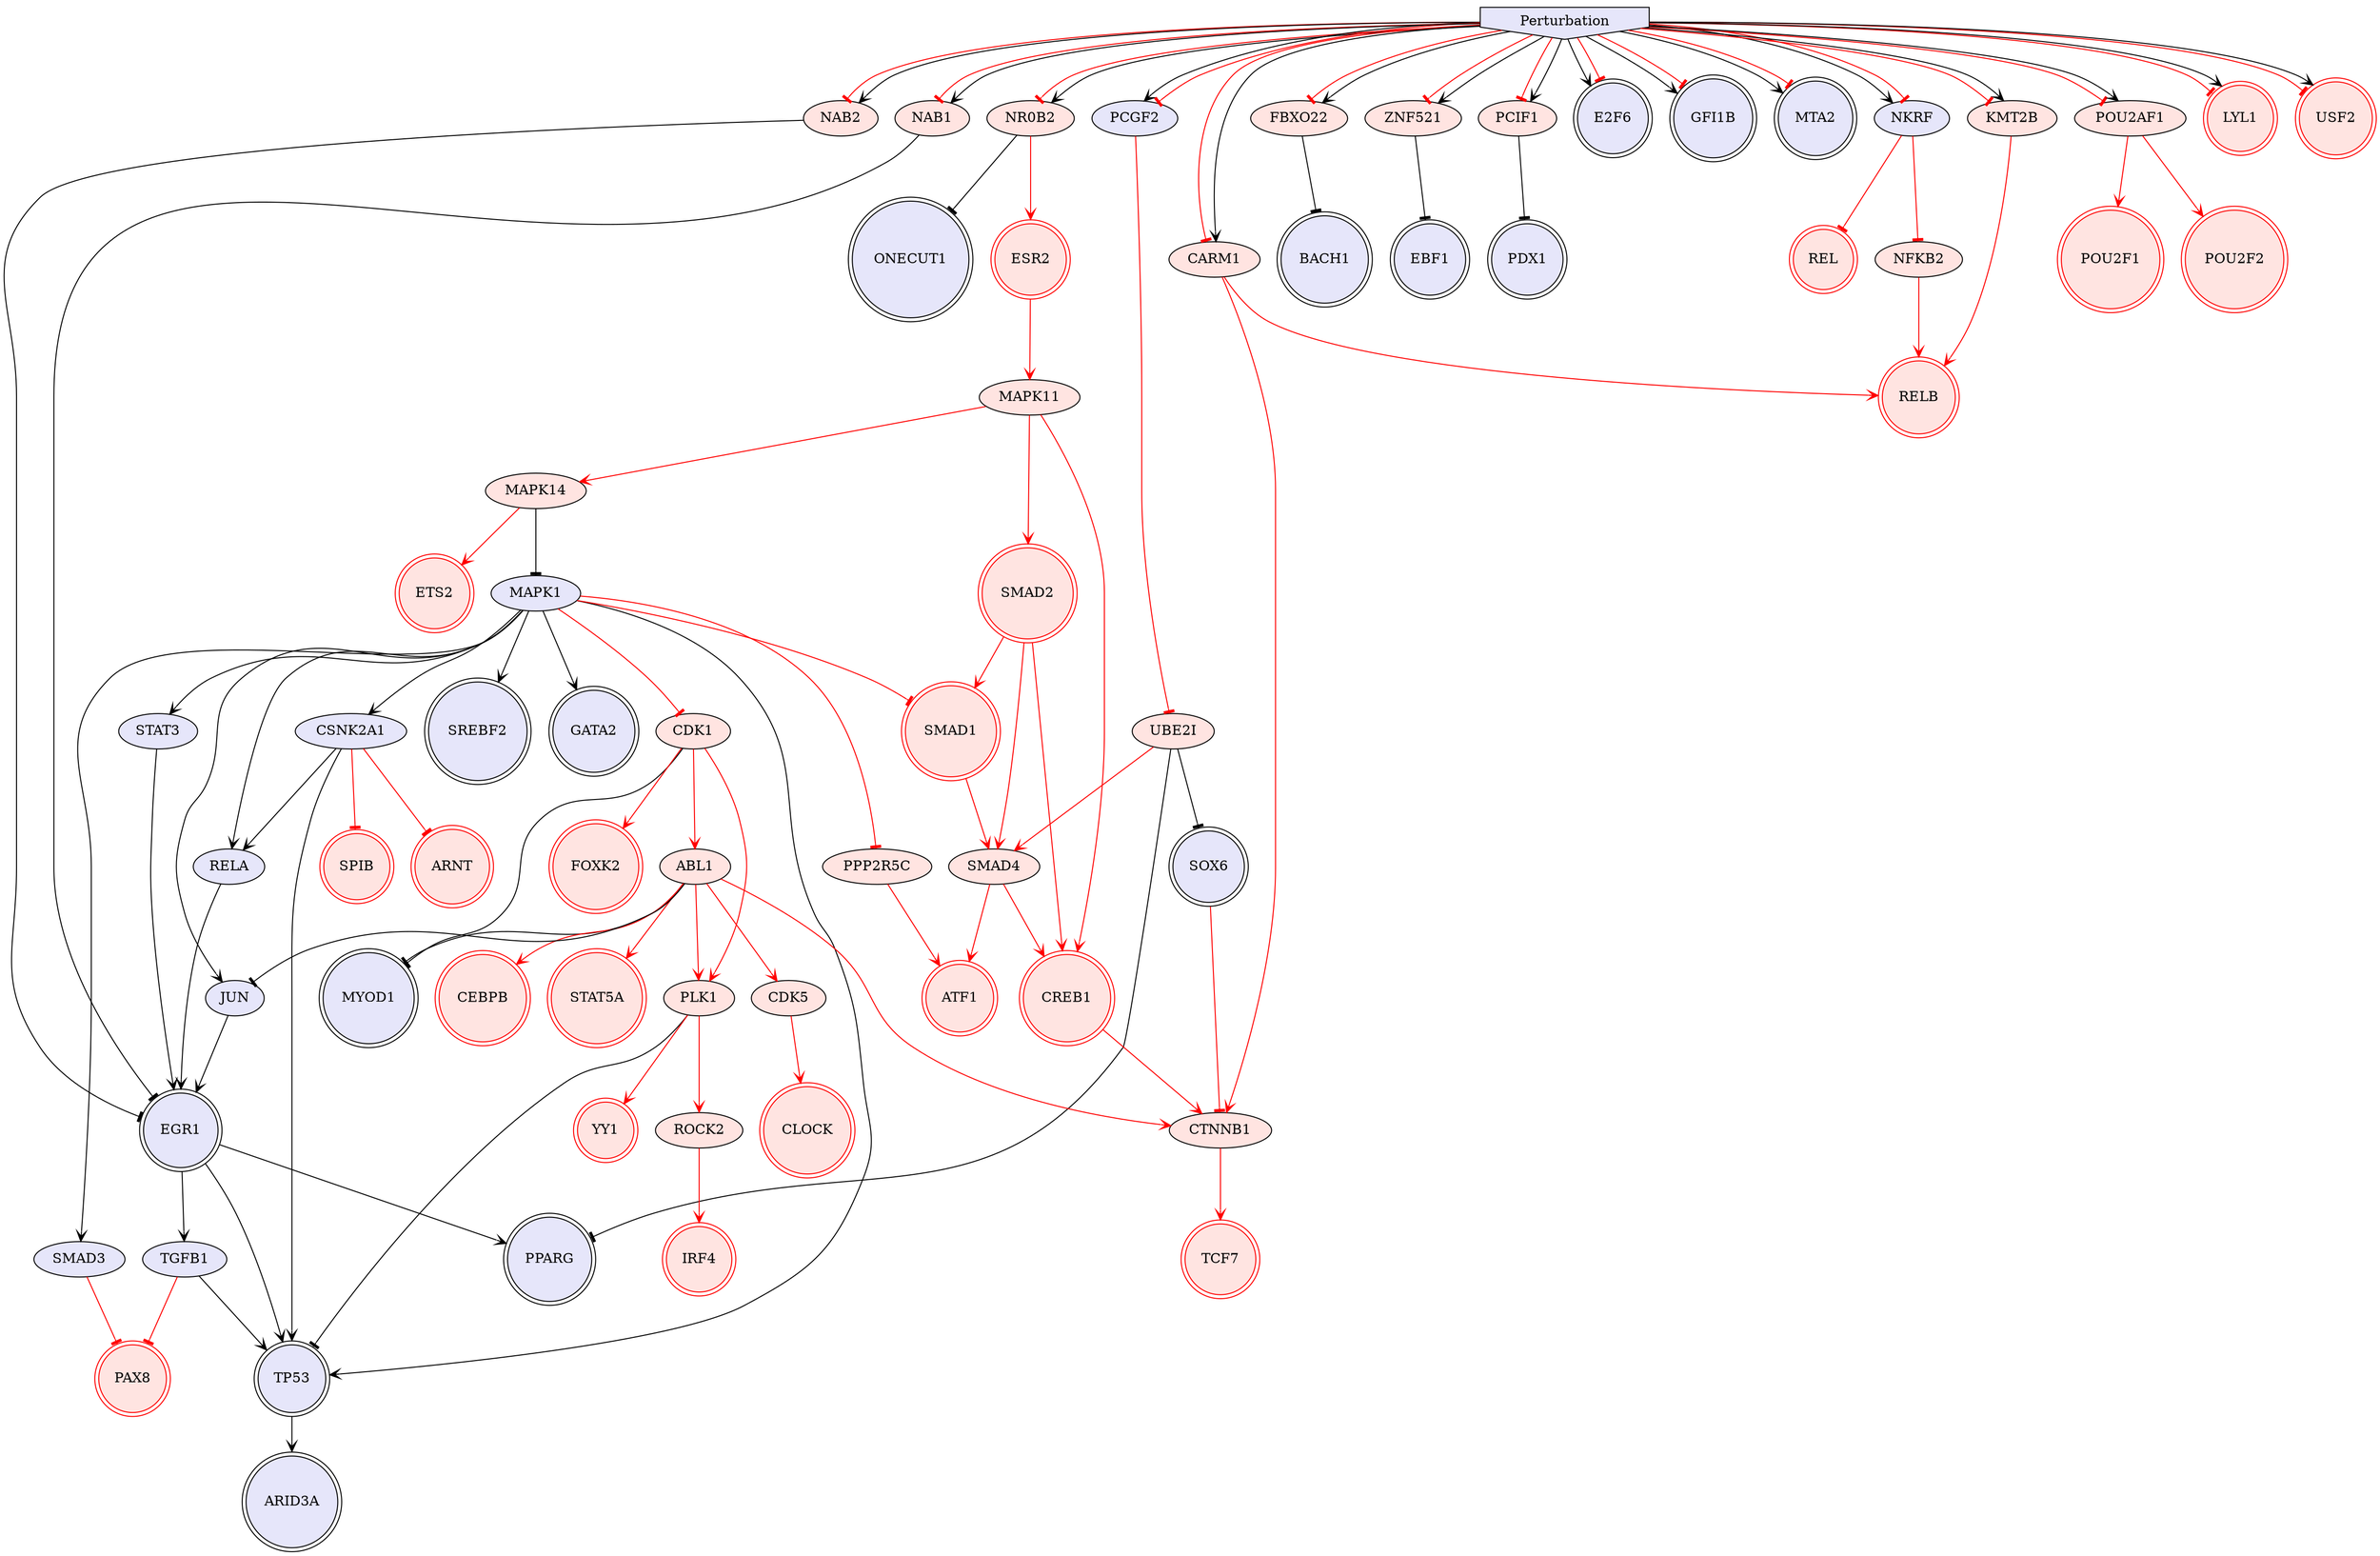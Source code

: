 digraph {

TP53->ARID3A [penwidth=1, color=black, arrowhead="vee"]
MAPK14->MAPK1 [penwidth=1, color=black, arrowhead="tee"]
UBE2I->PPARG [penwidth=1, color=black, arrowhead="tee"]
EGR1->PPARG [penwidth=1, color=black, arrowhead="vee"]
NAB2->EGR1 [penwidth=1, color=black, arrowhead="tee"]
EGR1->TGFB1 [penwidth=1, color=black, arrowhead="vee"]
EGR1->TP53 [penwidth=1, color=black, arrowhead="vee"]
NR0B2->ONECUT1 [penwidth=1, color=black, arrowhead="tee"]
CDK1->MYOD1 [penwidth=1, color=black, arrowhead="tee"]
UBE2I->SOX6 [penwidth=1, color=black, arrowhead="tee"]
FBXO22->BACH1 [penwidth=1, color=black, arrowhead="tee"]
ABL1->MYOD1 [penwidth=1, color=black, arrowhead="tee"]
MAPK1->SREBF2 [penwidth=1, color=black, arrowhead="vee"]
ZNF521->EBF1 [penwidth=1, color=black, arrowhead="tee"]
CSNK2A1->TP53 [penwidth=1, color=black, arrowhead="vee"]
MAPK1->CSNK2A1 [penwidth=1, color=black, arrowhead="vee"]
PLK1->TP53 [penwidth=1, color=black, arrowhead="tee"]
MAPK1->TP53 [penwidth=1, color=black, arrowhead="vee"]
TGFB1->TP53 [penwidth=1, color=black, arrowhead="vee"]
MAPK1->GATA2 [penwidth=1, color=black, arrowhead="vee"]
PCIF1->PDX1 [penwidth=1, color=black, arrowhead="tee"]
Perturbation->E2F6 [penwidth=1, color=black, arrowhead="vee"]
Perturbation->GFI1B [penwidth=1, color=black, arrowhead="vee"]
Perturbation->MTA2 [penwidth=1, color=black, arrowhead="vee"]
Perturbation->NKRF [penwidth=1, color=black, arrowhead="vee"]
Perturbation->PCGF2 [penwidth=1, color=black, arrowhead="vee"]
KMT2B->RELB [penwidth=1, color=red, arrowhead="vee"]
NKRF->REL [penwidth=1, color=red, arrowhead="tee"]
ABL1->CTNNB1 [penwidth=1, color=red, arrowhead="vee"]
MAPK1->CDK1 [penwidth=1, color=red, arrowhead="tee"]
ABL1->CDK5 [penwidth=1, color=red, arrowhead="vee"]
CTNNB1->TCF7 [penwidth=1, color=red, arrowhead="vee"]
SMAD2->CREB1 [penwidth=1, color=red, arrowhead="vee"]
CREB1->CTNNB1 [penwidth=1, color=red, arrowhead="vee"]
MAPK11->SMAD2 [penwidth=1, color=red, arrowhead="vee"]
NR0B2->ESR2 [penwidth=1, color=red, arrowhead="vee"]
PPP2R5C->ATF1 [penwidth=1, color=red, arrowhead="vee"]
PLK1->YY1 [penwidth=1, color=red, arrowhead="vee"]
MAPK1->PPP2R5C [penwidth=1, color=red, arrowhead="tee"]
MAPK1->SMAD1 [penwidth=1, color=red, arrowhead="tee"]
ROCK2->IRF4 [penwidth=1, color=red, arrowhead="vee"]
SOX6->CTNNB1 [penwidth=1, color=red, arrowhead="tee"]
TGFB1->PAX8 [penwidth=1, color=red, arrowhead="tee"]
CSNK2A1->SPIB [penwidth=1, color=red, arrowhead="tee"]
POU2AF1->POU2F1 [penwidth=1, color=red, arrowhead="vee"]
CDK1->FOXK2 [penwidth=1, color=red, arrowhead="vee"]
PCGF2->UBE2I [penwidth=1, color=red, arrowhead="tee"]
ABL1->CEBPB [penwidth=1, color=red, arrowhead="vee"]
CDK5->CLOCK [penwidth=1, color=red, arrowhead="vee"]
CSNK2A1->ARNT [penwidth=1, color=red, arrowhead="tee"]
ABL1->PLK1 [penwidth=1, color=red, arrowhead="vee"]
POU2AF1->POU2F2 [penwidth=1, color=red, arrowhead="vee"]
CDK1->ABL1 [penwidth=1, color=red, arrowhead="vee"]
MAPK11->CREB1 [penwidth=1, color=red, arrowhead="vee"]
PLK1->ROCK2 [penwidth=1, color=red, arrowhead="vee"]
CDK1->PLK1 [penwidth=1, color=red, arrowhead="vee"]
ABL1->STAT5A [penwidth=1, color=red, arrowhead="vee"]
MAPK14->ETS2 [penwidth=1, color=red, arrowhead="vee"]
SMAD2->SMAD1 [penwidth=1, color=red, arrowhead="vee"]
MAPK11->MAPK14 [penwidth=1, color=red, arrowhead="vee"]
ESR2->MAPK11 [penwidth=1, color=red, arrowhead="vee"]
Perturbation->FBXO22 [penwidth=1, color=red, arrowhead="tee"]
Perturbation->KMT2B [penwidth=1, color=red, arrowhead="tee"]
Perturbation->LYL1 [penwidth=1, color=red, arrowhead="tee"]
Perturbation->NAB2 [penwidth=1, color=red, arrowhead="tee"]
Perturbation->NR0B2 [penwidth=1, color=red, arrowhead="tee"]
Perturbation->PCIF1 [penwidth=1, color=red, arrowhead="tee"]
Perturbation->POU2AF1 [penwidth=1, color=red, arrowhead="tee"]
Perturbation->USF2 [penwidth=1, color=red, arrowhead="tee"]
Perturbation->ZNF521 [penwidth=1, color=red, arrowhead="tee"]
RELA->EGR1 [penwidth=1, color=black, arrowhead="vee"]
CSNK2A1->RELA [penwidth=1, color=black, arrowhead="vee"]
MAPK1->RELA [penwidth=1, color=black, arrowhead="vee"]
Perturbation->E2F6 [penwidth=1, color=red, arrowhead="tee"]
Perturbation->GFI1B [penwidth=1, color=red, arrowhead="tee"]
Perturbation->MTA2 [penwidth=1, color=red, arrowhead="tee"]
Perturbation->NKRF [penwidth=1, color=red, arrowhead="tee"]
Perturbation->PCGF2 [penwidth=1, color=red, arrowhead="tee"]
Perturbation->FBXO22 [penwidth=1, color=black, arrowhead="vee"]
Perturbation->KMT2B [penwidth=1, color=black, arrowhead="vee"]
Perturbation->LYL1 [penwidth=1, color=black, arrowhead="vee"]
Perturbation->NR0B2 [penwidth=1, color=black, arrowhead="vee"]
Perturbation->PCIF1 [penwidth=1, color=black, arrowhead="vee"]
Perturbation->POU2AF1 [penwidth=1, color=black, arrowhead="vee"]
Perturbation->USF2 [penwidth=1, color=black, arrowhead="vee"]
Perturbation->ZNF521 [penwidth=1, color=black, arrowhead="vee"]
MAPK1->JUN [penwidth=1, color=black, arrowhead="vee"]
ABL1->JUN [penwidth=1, color=black, arrowhead="tee"]
JUN->EGR1 [penwidth=1, color=black, arrowhead="vee"]
NKRF->NFKB2 [penwidth=1, color=red, arrowhead="tee"]
NFKB2->RELB [penwidth=1, color=red, arrowhead="vee"]
NAB1->EGR1 [penwidth=1, color=black, arrowhead="tee"]
SMAD4->CREB1 [penwidth=1, color=red, arrowhead="vee"]
SMAD2->SMAD4 [penwidth=1, color=red, arrowhead="vee"]
SMAD1->SMAD4 [penwidth=1, color=red, arrowhead="vee"]
SMAD4->ATF1 [penwidth=1, color=red, arrowhead="vee"]
UBE2I->SMAD4 [penwidth=1, color=red, arrowhead="vee"]
Perturbation->NAB1 [penwidth=1, color=red, arrowhead="tee"]
CARM1->RELB [penwidth=1, color=red, arrowhead="vee"]
CARM1->CTNNB1 [penwidth=1, color=red, arrowhead="vee"]
Perturbation->CARM1 [penwidth=1, color=red, arrowhead="tee"]
Perturbation->NAB1 [penwidth=1, color=black, arrowhead="vee"]
Perturbation->NAB2 [penwidth=1, color=black, arrowhead="vee"]
MAPK1->SMAD3 [penwidth=1, color=black, arrowhead="vee"]
SMAD3->PAX8 [penwidth=1, color=red, arrowhead="tee"]
Perturbation->CARM1 [penwidth=1, color=black, arrowhead="vee"]
STAT3->EGR1 [penwidth=1, color=black, arrowhead="vee"]
MAPK1->STAT3 [penwidth=1, color=black, arrowhead="vee"]
Perturbation [style=filled, color=black, fillcolor=lavender, shape=invhouse];
USF2 [style=filled, color=red, fillcolor=mistyrose, shape=doublecircle];
TCF7 [style=filled, color=red, fillcolor=mistyrose, shape=doublecircle];
GFI1B [style=filled, color=black, fillcolor=lavender, shape=doublecircle];
CREB1 [style=filled, color=red, fillcolor=mistyrose, shape=doublecircle];
E2F6 [style=filled, color=black, fillcolor=lavender, shape=doublecircle];
POU2F2 [style=filled, color=red, fillcolor=mistyrose, shape=doublecircle];
SREBF2 [style=filled, color=black, fillcolor=lavender, shape=doublecircle];
SPIB [style=filled, color=red, fillcolor=mistyrose, shape=doublecircle];
CLOCK [style=filled, color=red, fillcolor=mistyrose, shape=doublecircle];
RELB [style=filled, color=red, fillcolor=mistyrose, shape=doublecircle];
FOXK2 [style=filled, color=red, fillcolor=mistyrose, shape=doublecircle];
PAX8 [style=filled, color=red, fillcolor=mistyrose, shape=doublecircle];
ATF1 [style=filled, color=red, fillcolor=mistyrose, shape=doublecircle];
LYL1 [style=filled, color=red, fillcolor=mistyrose, shape=doublecircle];
MYOD1 [style=filled, color=black, fillcolor=lavender, shape=doublecircle];
IRF4 [style=filled, color=red, fillcolor=mistyrose, shape=doublecircle];
CEBPB [style=filled, color=red, fillcolor=mistyrose, shape=doublecircle];
BACH1 [style=filled, color=black, fillcolor=lavender, shape=doublecircle];
POU2F1 [style=filled, color=red, fillcolor=mistyrose, shape=doublecircle];
ONECUT1 [style=filled, color=black, fillcolor=lavender, shape=doublecircle];
EBF1 [style=filled, color=black, fillcolor=lavender, shape=doublecircle];
REL [style=filled, color=red, fillcolor=mistyrose, shape=doublecircle];
PDX1 [style=filled, color=black, fillcolor=lavender, shape=doublecircle];
EGR1 [style=filled, color=black, fillcolor=lavender, shape=doublecircle];
SMAD1 [style=filled, color=red, fillcolor=mistyrose, shape=doublecircle];
YY1 [style=filled, color=red, fillcolor=mistyrose, shape=doublecircle];
PPARG [style=filled, color=black, fillcolor=lavender, shape=doublecircle];
SOX6 [style=filled, color=black, fillcolor=lavender, shape=doublecircle];
ETS2 [style=filled, color=red, fillcolor=mistyrose, shape=doublecircle];
GATA2 [style=filled, color=black, fillcolor=lavender, shape=doublecircle];
STAT5A [style=filled, color=red, fillcolor=mistyrose, shape=doublecircle];
TP53 [style=filled, color=black, fillcolor=lavender, shape=doublecircle];
ESR2 [style=filled, color=red, fillcolor=mistyrose, shape=doublecircle];
MTA2 [style=filled, color=black, fillcolor=lavender, shape=doublecircle];
ARNT [style=filled, color=red, fillcolor=mistyrose, shape=doublecircle];
SMAD2 [style=filled, color=red, fillcolor=mistyrose, shape=doublecircle];
ARID3A [style=filled, color=black, fillcolor=lavender, shape=doublecircle];
MAPK14 [style=filled, fillcolor=mistyrose];
UBE2I [style=filled, fillcolor=mistyrose];
NAB2 [style=filled, fillcolor=mistyrose];
NR0B2 [style=filled, fillcolor=mistyrose];
CDK1 [style=filled, fillcolor=mistyrose];
FBXO22 [style=filled, fillcolor=mistyrose];
ABL1 [style=filled, fillcolor=mistyrose];
MAPK1 [style=filled, fillcolor=lavender];
ZNF521 [style=filled, fillcolor=mistyrose];
CSNK2A1 [style=filled, fillcolor=lavender];
PLK1 [style=filled, fillcolor=mistyrose];
TGFB1 [style=filled, fillcolor=lavender];
PCIF1 [style=filled, fillcolor=mistyrose];
KMT2B [style=filled, fillcolor=mistyrose];
NKRF [style=filled, fillcolor=lavender];
CTNNB1 [style=filled, fillcolor=mistyrose];
MAPK11 [style=filled, fillcolor=mistyrose];
PPP2R5C [style=filled, fillcolor=mistyrose];
ROCK2 [style=filled, fillcolor=mistyrose];
POU2AF1 [style=filled, fillcolor=mistyrose];
PCGF2 [style=filled, fillcolor=lavender];
CDK5 [style=filled, fillcolor=mistyrose];
RELA [style=filled, fillcolor=lavender];
JUN [style=filled, fillcolor=lavender];
NFKB2 [style=filled, fillcolor=mistyrose];
NAB1 [style=filled, fillcolor=mistyrose];
SMAD4 [style=filled, fillcolor=mistyrose];
CARM1 [style=filled, fillcolor=mistyrose];
SMAD3 [style=filled, fillcolor=lavender];
STAT3 [style=filled, fillcolor=lavender];


}
